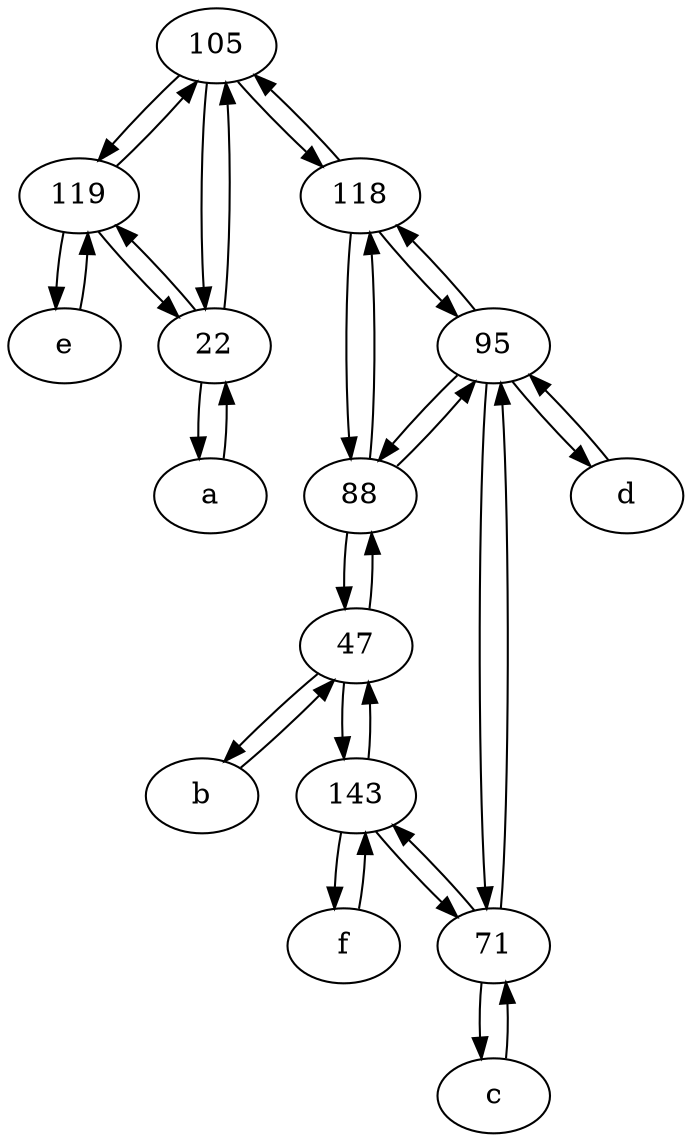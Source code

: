 digraph  {
	105;
	b [pos="50,20!"];
	47;
	c [pos="20,10!"];
	e [pos="30,50!"];
	a [pos="40,10!"];
	119;
	88;
	118;
	71;
	f [pos="15,45!"];
	d [pos="20,30!"];
	22;
	143;
	95;
	95 -> d;
	f -> 143;
	118 -> 105;
	c -> 71;
	71 -> 95;
	143 -> 47;
	e -> 119;
	95 -> 88;
	105 -> 119;
	22 -> 105;
	95 -> 118;
	71 -> c;
	88 -> 95;
	22 -> 119;
	47 -> b;
	143 -> f;
	105 -> 118;
	88 -> 118;
	143 -> 71;
	88 -> 47;
	47 -> 143;
	a -> 22;
	105 -> 22;
	b -> 47;
	118 -> 95;
	119 -> e;
	47 -> 88;
	119 -> 105;
	d -> 95;
	95 -> 71;
	118 -> 88;
	119 -> 22;
	22 -> a;
	71 -> 143;

	}